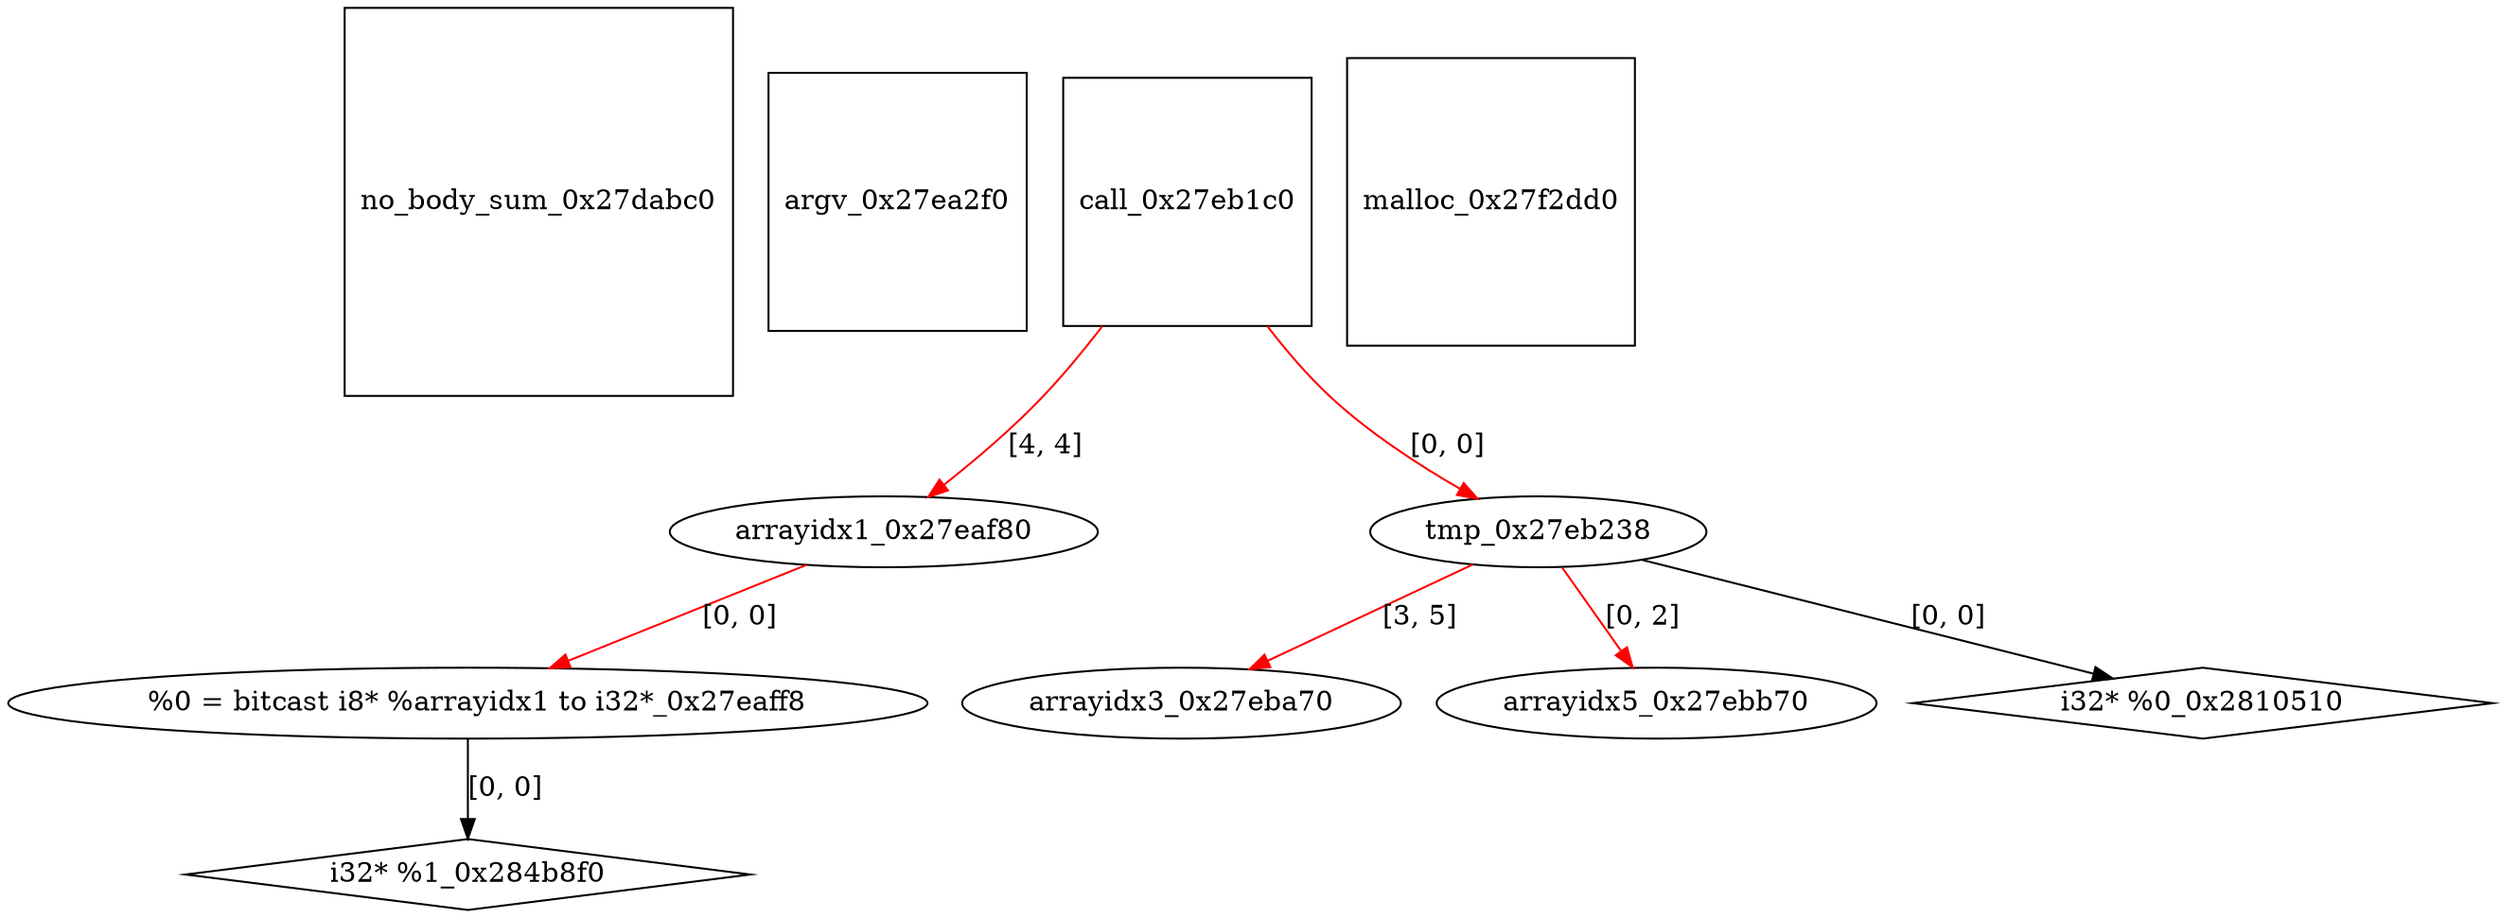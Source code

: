 digraph grafico {
"no_body_sum_0x27dabc0" [shape=square];
"argv_0x27ea2f0" [shape=square];
"arrayidx1_0x27eaf80" [shape=ellipse];
"call_0x27eb1c0" -> "arrayidx1_0x27eaf80" [label="[4, 4]",color=red];
"  %0 = bitcast i8* %arrayidx1 to i32*_0x27eaff8" [shape=ellipse];
"arrayidx1_0x27eaf80" -> "  %0 = bitcast i8* %arrayidx1 to i32*_0x27eaff8" [label="[0, 0]",color=red];
"call_0x27eb1c0" [shape=square];
"tmp_0x27eb238" [shape=ellipse];
"call_0x27eb1c0" -> "tmp_0x27eb238" [label="[0, 0]",color=red];
"arrayidx3_0x27eba70" [shape=ellipse];
"tmp_0x27eb238" -> "arrayidx3_0x27eba70" [label="[3, 5]",color=red];
"arrayidx5_0x27ebb70" [shape=ellipse];
"tmp_0x27eb238" -> "arrayidx5_0x27ebb70" [label="[0, 2]",color=red];
"malloc_0x27f2dd0" [shape=square];
"i32* %0_0x2810510" [shape=diamond];
"tmp_0x27eb238" -> "i32* %0_0x2810510" [label="[0, 0]"];
"i32* %1_0x284b8f0" [shape=diamond];
"  %0 = bitcast i8* %arrayidx1 to i32*_0x27eaff8" -> "i32* %1_0x284b8f0" [label="[0, 0]"];
}
